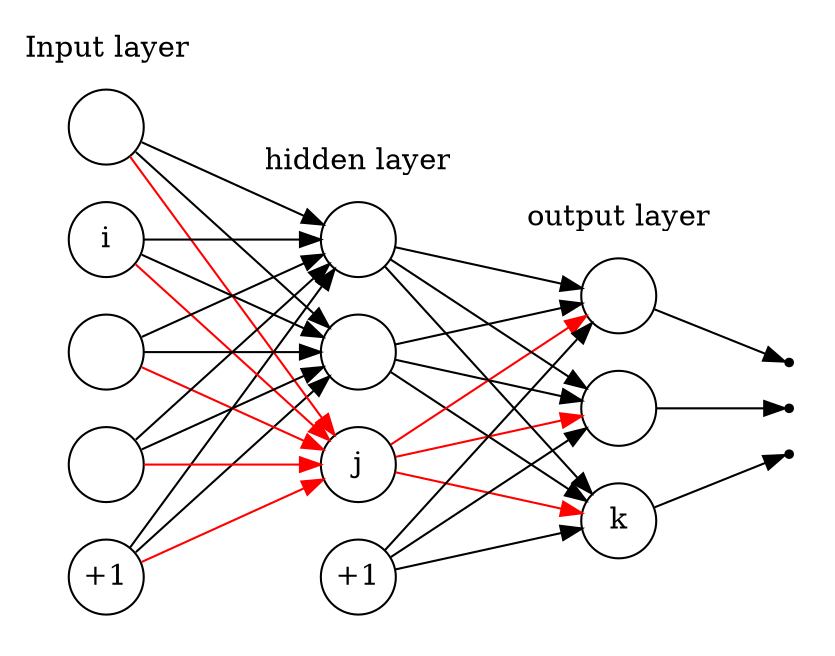 digraph G {
  ordering="out";
        rankdir=LR
	splines=line
        
        node [fixedsize=true];

        subgraph cluster_0 {
		color=white;
		node [style=solid, shape=circle];
		b1 x1 x2 x3 x4 ;
		label = "Input layer";
	}

	subgraph cluster_1 {
		color=white;
		node [style=solid, shape=circle];
		a b c b2;
		label = "hidden layer";
	}

	subgraph cluster_2 {
		color=white;
		node [style=solid, shape=circle];
		o0 o1 o2;
		label="output layer";
	}

	subgraph cluster_3 {
		color=white;
		node [shape=point];
		u,v,w;
	}

        
        b1, b2 [label="+1"];
        o0,o2,a,c [label=""]
        b [label="j"]
        o1 [label="k"]
        x1,x3,x4 [label=""]
        x2 [label="i"]
        b -> o0,o1,o2 [color = red];
        
        a,c,b2 -> o0,o1,o2;
        o0 -> u;
        o2 -> w;
        
        o1 -> v;
        
        
        
            
        x1 -> a,c;
        x2 -> a,c;
        x1,x2,x3,x4,b1 -> b [color = red];
        x3 -> a,c;
        x4 -> a,c;
        b1 -> a,c;
        
}


